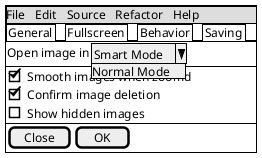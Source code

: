 @startsalt
{#
    {* 
        File | Edit | Source | Refactor | Help
    }
    {/ General | Fullscreen | Behavior | Saving }
    { Open image in | ^Smart Mode^^Normal Mode^ }
    {
        [X] Smooth images when zoomd
        [X] Confirm image deletion
        [ ] Show hidden images
    }
    { [ Close ] | [  OK  ] }
}
@endsalt